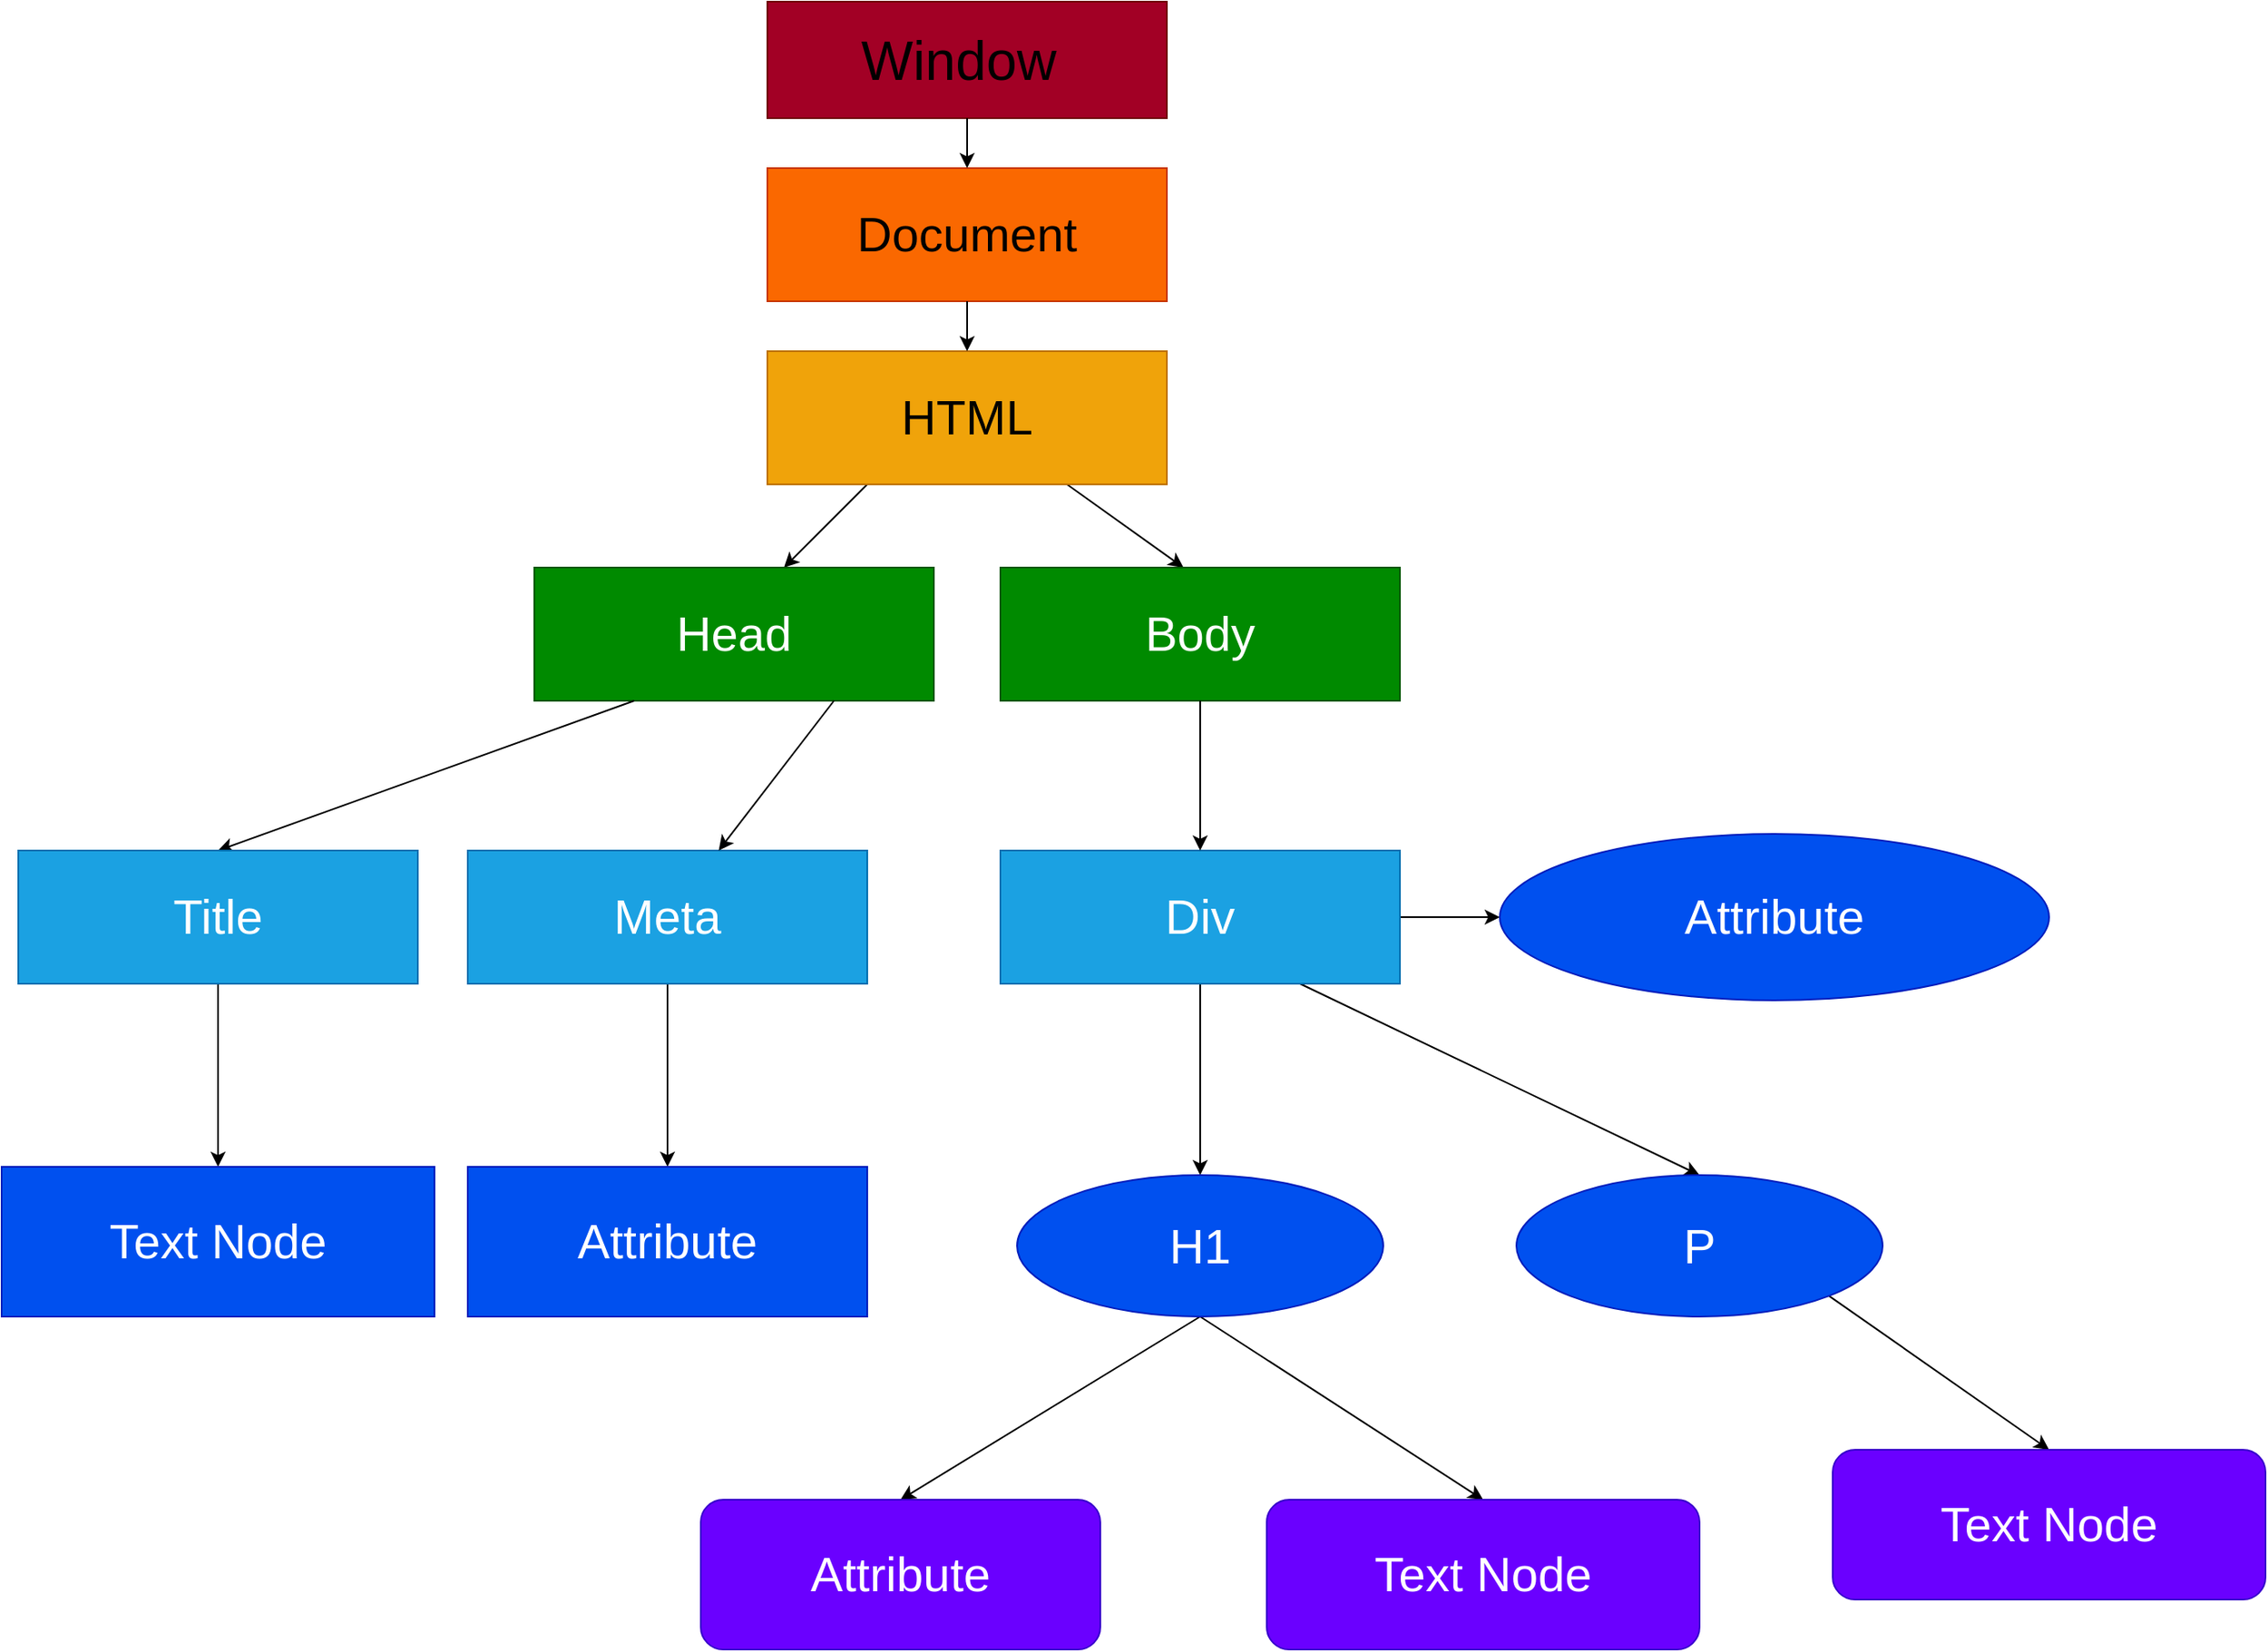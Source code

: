 <mxfile>
    <diagram id="8eEjfxrJsCMw76OkKz1n" name="Page-1">
        <mxGraphModel dx="1359" dy="380" grid="1" gridSize="10" guides="1" tooltips="1" connect="1" arrows="1" fold="1" page="1" pageScale="1" pageWidth="827" pageHeight="1169" math="0" shadow="0">
            <root>
                <mxCell id="0"/>
                <mxCell id="1" parent="0"/>
                <mxCell id="15" value="" style="group" vertex="1" connectable="0" parent="1">
                    <mxGeometry x="160" y="20" width="520" height="420" as="geometry"/>
                </mxCell>
                <mxCell id="4" value="" style="group" vertex="1" connectable="0" parent="15">
                    <mxGeometry x="120" width="270" height="70" as="geometry"/>
                </mxCell>
                <mxCell id="2" value="" style="whiteSpace=wrap;html=1;fillColor=#a20025;fontColor=#ffffff;strokeColor=#6F0000;" vertex="1" parent="4">
                    <mxGeometry x="20" width="240" height="70" as="geometry"/>
                </mxCell>
                <mxCell id="3" value="&lt;font style=&quot;font-size: 33px;&quot;&gt;Window&lt;/font&gt;" style="text;strokeColor=none;align=center;fillColor=none;html=1;verticalAlign=middle;whiteSpace=wrap;rounded=0;" vertex="1" parent="4">
                    <mxGeometry y="10" width="270" height="50" as="geometry"/>
                </mxCell>
                <mxCell id="7" value="&lt;font style=&quot;font-size: 29px;&quot;&gt;Document&lt;/font&gt;" style="whiteSpace=wrap;html=1;fillColor=#fa6800;strokeColor=#C73500;fontColor=#000000;" vertex="1" parent="15">
                    <mxGeometry x="140" y="100" width="240" height="80" as="geometry"/>
                </mxCell>
                <mxCell id="8" value="" style="edgeStyle=none;html=1;fontSize=33;" edge="1" parent="15" source="2" target="7">
                    <mxGeometry relative="1" as="geometry"/>
                </mxCell>
                <mxCell id="11" style="edgeStyle=none;html=1;exitX=0.25;exitY=1;exitDx=0;exitDy=0;fontSize=29;" edge="1" parent="15" source="9">
                    <mxGeometry relative="1" as="geometry">
                        <mxPoint x="150" y="340" as="targetPoint"/>
                    </mxGeometry>
                </mxCell>
                <mxCell id="12" style="edgeStyle=none;html=1;exitX=0.75;exitY=1;exitDx=0;exitDy=0;fontSize=29;" edge="1" parent="15" source="9">
                    <mxGeometry relative="1" as="geometry">
                        <mxPoint x="390" y="340" as="targetPoint"/>
                    </mxGeometry>
                </mxCell>
                <mxCell id="9" value="&lt;font style=&quot;font-size: 29px;&quot;&gt;HTML&lt;/font&gt;" style="whiteSpace=wrap;html=1;fillColor=#f0a30a;strokeColor=#BD7000;fontColor=#000000;" vertex="1" parent="15">
                    <mxGeometry x="140" y="210" width="240" height="80" as="geometry"/>
                </mxCell>
                <mxCell id="10" value="" style="edgeStyle=none;html=1;fontSize=29;" edge="1" parent="15" source="7" target="9">
                    <mxGeometry relative="1" as="geometry"/>
                </mxCell>
                <mxCell id="13" value="&lt;span style=&quot;font-size: 29px;&quot;&gt;Head&lt;/span&gt;" style="whiteSpace=wrap;html=1;fillColor=#008a00;strokeColor=#005700;fontColor=#ffffff;" vertex="1" parent="15">
                    <mxGeometry y="340" width="240" height="80" as="geometry"/>
                </mxCell>
                <mxCell id="14" value="&lt;span style=&quot;font-size: 29px;&quot;&gt;Body&lt;/span&gt;" style="whiteSpace=wrap;html=1;fillColor=#008a00;strokeColor=#005700;fontColor=#ffffff;" vertex="1" parent="15">
                    <mxGeometry x="280" y="340" width="240" height="80" as="geometry"/>
                </mxCell>
                <mxCell id="16" style="edgeStyle=none;html=1;exitX=0.25;exitY=1;exitDx=0;exitDy=0;fontSize=29;entryX=0.5;entryY=0;entryDx=0;entryDy=0;" edge="1" parent="1" source="13" target="19">
                    <mxGeometry relative="1" as="geometry">
                        <mxPoint x="100" y="510" as="targetPoint"/>
                    </mxGeometry>
                </mxCell>
                <mxCell id="25" value="" style="edgeStyle=none;html=1;fontSize=29;" edge="1" parent="1" source="17" target="24">
                    <mxGeometry relative="1" as="geometry"/>
                </mxCell>
                <mxCell id="17" value="Meta" style="whiteSpace=wrap;html=1;fillColor=#1ba1e2;strokeColor=#006EAF;fontColor=#ffffff;fontSize=29;" vertex="1" parent="1">
                    <mxGeometry x="120" y="530" width="240" height="80" as="geometry"/>
                </mxCell>
                <mxCell id="18" style="edgeStyle=none;html=1;exitX=0.75;exitY=1;exitDx=0;exitDy=0;fontSize=29;" edge="1" parent="1" source="13" target="17">
                    <mxGeometry relative="1" as="geometry"/>
                </mxCell>
                <mxCell id="23" value="" style="edgeStyle=none;html=1;fontSize=29;" edge="1" parent="1" source="19" target="22">
                    <mxGeometry relative="1" as="geometry"/>
                </mxCell>
                <mxCell id="19" value="Title" style="whiteSpace=wrap;html=1;fillColor=#1ba1e2;strokeColor=#006EAF;fontColor=#ffffff;fontSize=29;" vertex="1" parent="1">
                    <mxGeometry x="-150" y="530" width="240" height="80" as="geometry"/>
                </mxCell>
                <mxCell id="22" value="Text Node" style="whiteSpace=wrap;html=1;fontSize=29;fillColor=#0050ef;strokeColor=#001DBC;fontColor=#ffffff;" vertex="1" parent="1">
                    <mxGeometry x="-160" y="720" width="260" height="90" as="geometry"/>
                </mxCell>
                <mxCell id="24" value="Attribute" style="whiteSpace=wrap;html=1;fontSize=29;fillColor=#0050ef;strokeColor=#001DBC;fontColor=#ffffff;" vertex="1" parent="1">
                    <mxGeometry x="120" y="720" width="240" height="90" as="geometry"/>
                </mxCell>
                <mxCell id="41" value="" style="edgeStyle=none;html=1;fontSize=29;" edge="1" parent="1" source="38" target="40">
                    <mxGeometry relative="1" as="geometry"/>
                </mxCell>
                <mxCell id="42" style="edgeStyle=none;html=1;exitX=0.5;exitY=1;exitDx=0;exitDy=0;fontSize=29;entryX=0.5;entryY=0;entryDx=0;entryDy=0;" edge="1" parent="1" source="38" target="44">
                    <mxGeometry relative="1" as="geometry">
                        <mxPoint x="500" y="730" as="targetPoint"/>
                    </mxGeometry>
                </mxCell>
                <mxCell id="43" style="edgeStyle=none;html=1;exitX=0.75;exitY=1;exitDx=0;exitDy=0;fontSize=29;entryX=0.5;entryY=0;entryDx=0;entryDy=0;" edge="1" parent="1" source="38" target="45">
                    <mxGeometry relative="1" as="geometry">
                        <mxPoint x="730" y="710" as="targetPoint"/>
                    </mxGeometry>
                </mxCell>
                <mxCell id="38" value="&lt;font style=&quot;font-size: 29px;&quot;&gt;Div&lt;/font&gt;" style="whiteSpace=wrap;html=1;fillColor=#1ba1e2;strokeColor=#006EAF;fontColor=#ffffff;" vertex="1" parent="1">
                    <mxGeometry x="440" y="530" width="240" height="80" as="geometry"/>
                </mxCell>
                <mxCell id="39" value="" style="edgeStyle=none;html=1;fontSize=29;" edge="1" parent="1" source="14" target="38">
                    <mxGeometry relative="1" as="geometry"/>
                </mxCell>
                <mxCell id="40" value="&lt;font style=&quot;font-size: 29px;&quot;&gt;Attribute&lt;/font&gt;" style="ellipse;whiteSpace=wrap;html=1;fillColor=#0050ef;strokeColor=#001DBC;fontColor=#ffffff;" vertex="1" parent="1">
                    <mxGeometry x="740" y="520" width="330" height="100" as="geometry"/>
                </mxCell>
                <mxCell id="48" style="edgeStyle=none;html=1;exitX=0.5;exitY=1;exitDx=0;exitDy=0;entryX=0.5;entryY=0;entryDx=0;entryDy=0;fontSize=29;" edge="1" parent="1" source="44" target="46">
                    <mxGeometry relative="1" as="geometry"/>
                </mxCell>
                <mxCell id="49" style="edgeStyle=none;html=1;exitX=0.5;exitY=1;exitDx=0;exitDy=0;entryX=0.5;entryY=0;entryDx=0;entryDy=0;fontSize=29;" edge="1" parent="1" source="44" target="47">
                    <mxGeometry relative="1" as="geometry"/>
                </mxCell>
                <mxCell id="44" value="&lt;span style=&quot;font-size: 29px;&quot;&gt;H1&lt;/span&gt;" style="ellipse;whiteSpace=wrap;html=1;fillColor=#0050ef;strokeColor=#001DBC;fontColor=#ffffff;" vertex="1" parent="1">
                    <mxGeometry x="450" y="725" width="220" height="85" as="geometry"/>
                </mxCell>
                <mxCell id="51" style="edgeStyle=none;html=1;exitX=1;exitY=1;exitDx=0;exitDy=0;entryX=0.5;entryY=0;entryDx=0;entryDy=0;fontSize=29;" edge="1" parent="1" source="45" target="50">
                    <mxGeometry relative="1" as="geometry"/>
                </mxCell>
                <mxCell id="45" value="&lt;span style=&quot;font-size: 29px;&quot;&gt;P&lt;/span&gt;" style="ellipse;whiteSpace=wrap;html=1;fillColor=#0050ef;strokeColor=#001DBC;fontColor=#ffffff;" vertex="1" parent="1">
                    <mxGeometry x="750" y="725" width="220" height="85" as="geometry"/>
                </mxCell>
                <mxCell id="46" value="Attribute" style="whiteSpace=wrap;html=1;fontSize=29;fillColor=#6a00ff;strokeColor=#3700CC;fontColor=#ffffff;rounded=1;strokeWidth=1;" vertex="1" parent="1">
                    <mxGeometry x="260" y="920" width="240" height="90" as="geometry"/>
                </mxCell>
                <mxCell id="47" value="Text Node" style="whiteSpace=wrap;html=1;fontSize=29;fillColor=#6a00ff;strokeColor=#3700CC;fontColor=#ffffff;rounded=1;strokeWidth=1;" vertex="1" parent="1">
                    <mxGeometry x="600" y="920" width="260" height="90" as="geometry"/>
                </mxCell>
                <mxCell id="50" value="Text Node" style="whiteSpace=wrap;html=1;fontSize=29;fillColor=#6a00ff;strokeColor=#3700CC;fontColor=#ffffff;rounded=1;strokeWidth=1;" vertex="1" parent="1">
                    <mxGeometry x="940" y="890" width="260" height="90" as="geometry"/>
                </mxCell>
            </root>
        </mxGraphModel>
    </diagram>
</mxfile>